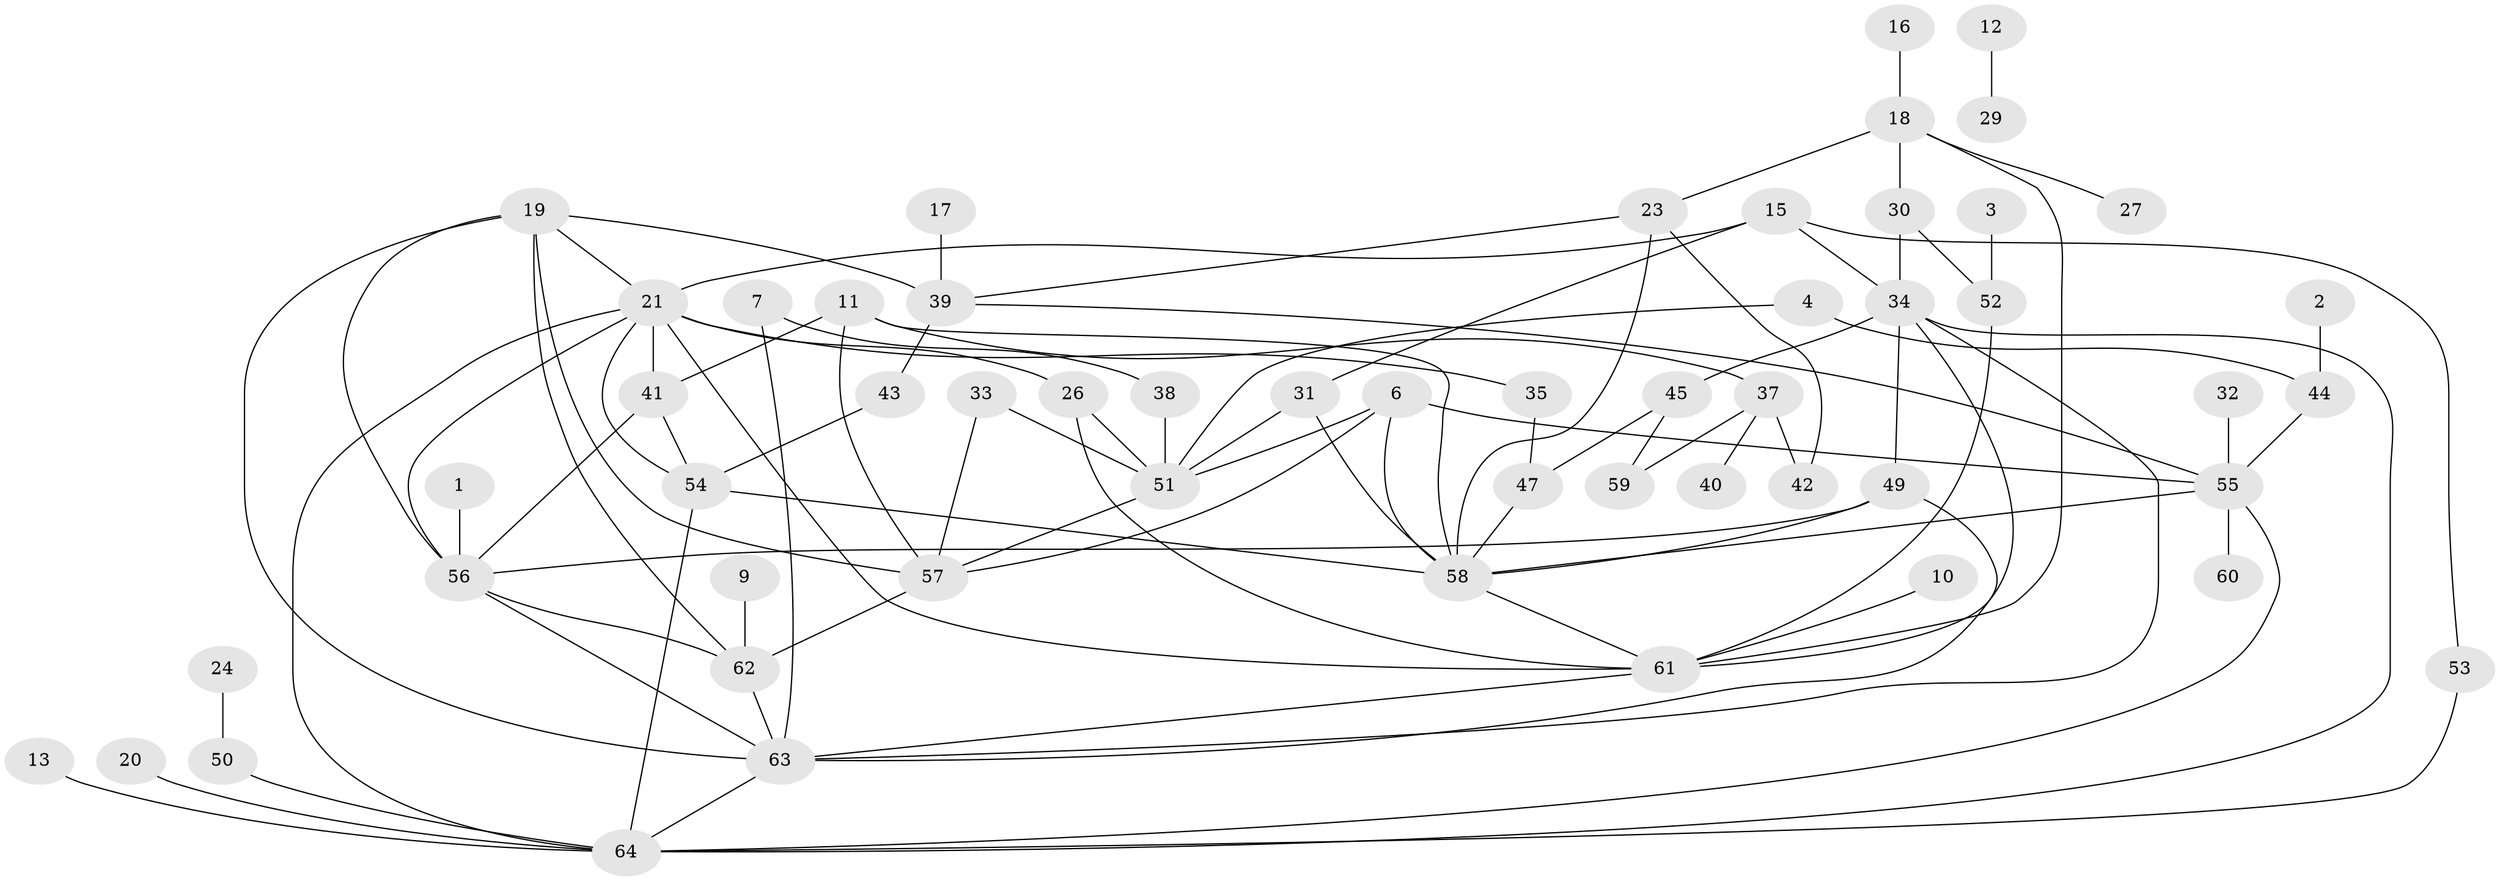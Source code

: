 // original degree distribution, {2: 0.2125984251968504, 3: 0.2125984251968504, 1: 0.25196850393700787, 4: 0.1732283464566929, 6: 0.031496062992125984, 0: 0.047244094488188976, 5: 0.05511811023622047, 7: 0.015748031496062992}
// Generated by graph-tools (version 1.1) at 2025/25/03/09/25 03:25:23]
// undirected, 55 vertices, 94 edges
graph export_dot {
graph [start="1"]
  node [color=gray90,style=filled];
  1;
  2;
  3;
  4;
  6;
  7;
  9;
  10;
  11;
  12;
  13;
  15;
  16;
  17;
  18;
  19;
  20;
  21;
  23;
  24;
  26;
  27;
  29;
  30;
  31;
  32;
  33;
  34;
  35;
  37;
  38;
  39;
  40;
  41;
  42;
  43;
  44;
  45;
  47;
  49;
  50;
  51;
  52;
  53;
  54;
  55;
  56;
  57;
  58;
  59;
  60;
  61;
  62;
  63;
  64;
  1 -- 56 [weight=1.0];
  2 -- 44 [weight=1.0];
  3 -- 52 [weight=1.0];
  4 -- 44 [weight=1.0];
  4 -- 51 [weight=1.0];
  6 -- 51 [weight=1.0];
  6 -- 55 [weight=1.0];
  6 -- 57 [weight=1.0];
  6 -- 58 [weight=1.0];
  7 -- 38 [weight=1.0];
  7 -- 63 [weight=1.0];
  9 -- 62 [weight=1.0];
  10 -- 61 [weight=1.0];
  11 -- 37 [weight=1.0];
  11 -- 41 [weight=2.0];
  11 -- 57 [weight=1.0];
  11 -- 58 [weight=1.0];
  12 -- 29 [weight=1.0];
  13 -- 64 [weight=1.0];
  15 -- 21 [weight=1.0];
  15 -- 31 [weight=1.0];
  15 -- 34 [weight=1.0];
  15 -- 53 [weight=1.0];
  16 -- 18 [weight=1.0];
  17 -- 39 [weight=1.0];
  18 -- 23 [weight=1.0];
  18 -- 27 [weight=1.0];
  18 -- 30 [weight=3.0];
  18 -- 61 [weight=1.0];
  19 -- 21 [weight=1.0];
  19 -- 39 [weight=2.0];
  19 -- 56 [weight=1.0];
  19 -- 57 [weight=1.0];
  19 -- 62 [weight=1.0];
  19 -- 63 [weight=1.0];
  20 -- 64 [weight=1.0];
  21 -- 26 [weight=1.0];
  21 -- 35 [weight=1.0];
  21 -- 41 [weight=1.0];
  21 -- 54 [weight=1.0];
  21 -- 56 [weight=1.0];
  21 -- 61 [weight=1.0];
  21 -- 64 [weight=1.0];
  23 -- 39 [weight=1.0];
  23 -- 42 [weight=1.0];
  23 -- 58 [weight=1.0];
  24 -- 50 [weight=1.0];
  26 -- 51 [weight=1.0];
  26 -- 61 [weight=1.0];
  30 -- 34 [weight=1.0];
  30 -- 52 [weight=1.0];
  31 -- 51 [weight=1.0];
  31 -- 58 [weight=1.0];
  32 -- 55 [weight=1.0];
  33 -- 51 [weight=1.0];
  33 -- 57 [weight=1.0];
  34 -- 45 [weight=1.0];
  34 -- 49 [weight=1.0];
  34 -- 61 [weight=1.0];
  34 -- 63 [weight=1.0];
  34 -- 64 [weight=1.0];
  35 -- 47 [weight=1.0];
  37 -- 40 [weight=1.0];
  37 -- 42 [weight=1.0];
  37 -- 59 [weight=1.0];
  38 -- 51 [weight=1.0];
  39 -- 43 [weight=1.0];
  39 -- 55 [weight=1.0];
  41 -- 54 [weight=1.0];
  41 -- 56 [weight=1.0];
  43 -- 54 [weight=1.0];
  44 -- 55 [weight=1.0];
  45 -- 47 [weight=1.0];
  45 -- 59 [weight=1.0];
  47 -- 58 [weight=1.0];
  49 -- 56 [weight=1.0];
  49 -- 58 [weight=2.0];
  49 -- 63 [weight=1.0];
  50 -- 64 [weight=1.0];
  51 -- 57 [weight=1.0];
  52 -- 61 [weight=1.0];
  53 -- 64 [weight=1.0];
  54 -- 58 [weight=2.0];
  54 -- 64 [weight=1.0];
  55 -- 58 [weight=1.0];
  55 -- 60 [weight=1.0];
  55 -- 64 [weight=1.0];
  56 -- 62 [weight=1.0];
  56 -- 63 [weight=1.0];
  57 -- 62 [weight=2.0];
  58 -- 61 [weight=1.0];
  61 -- 63 [weight=1.0];
  62 -- 63 [weight=1.0];
  63 -- 64 [weight=1.0];
}
